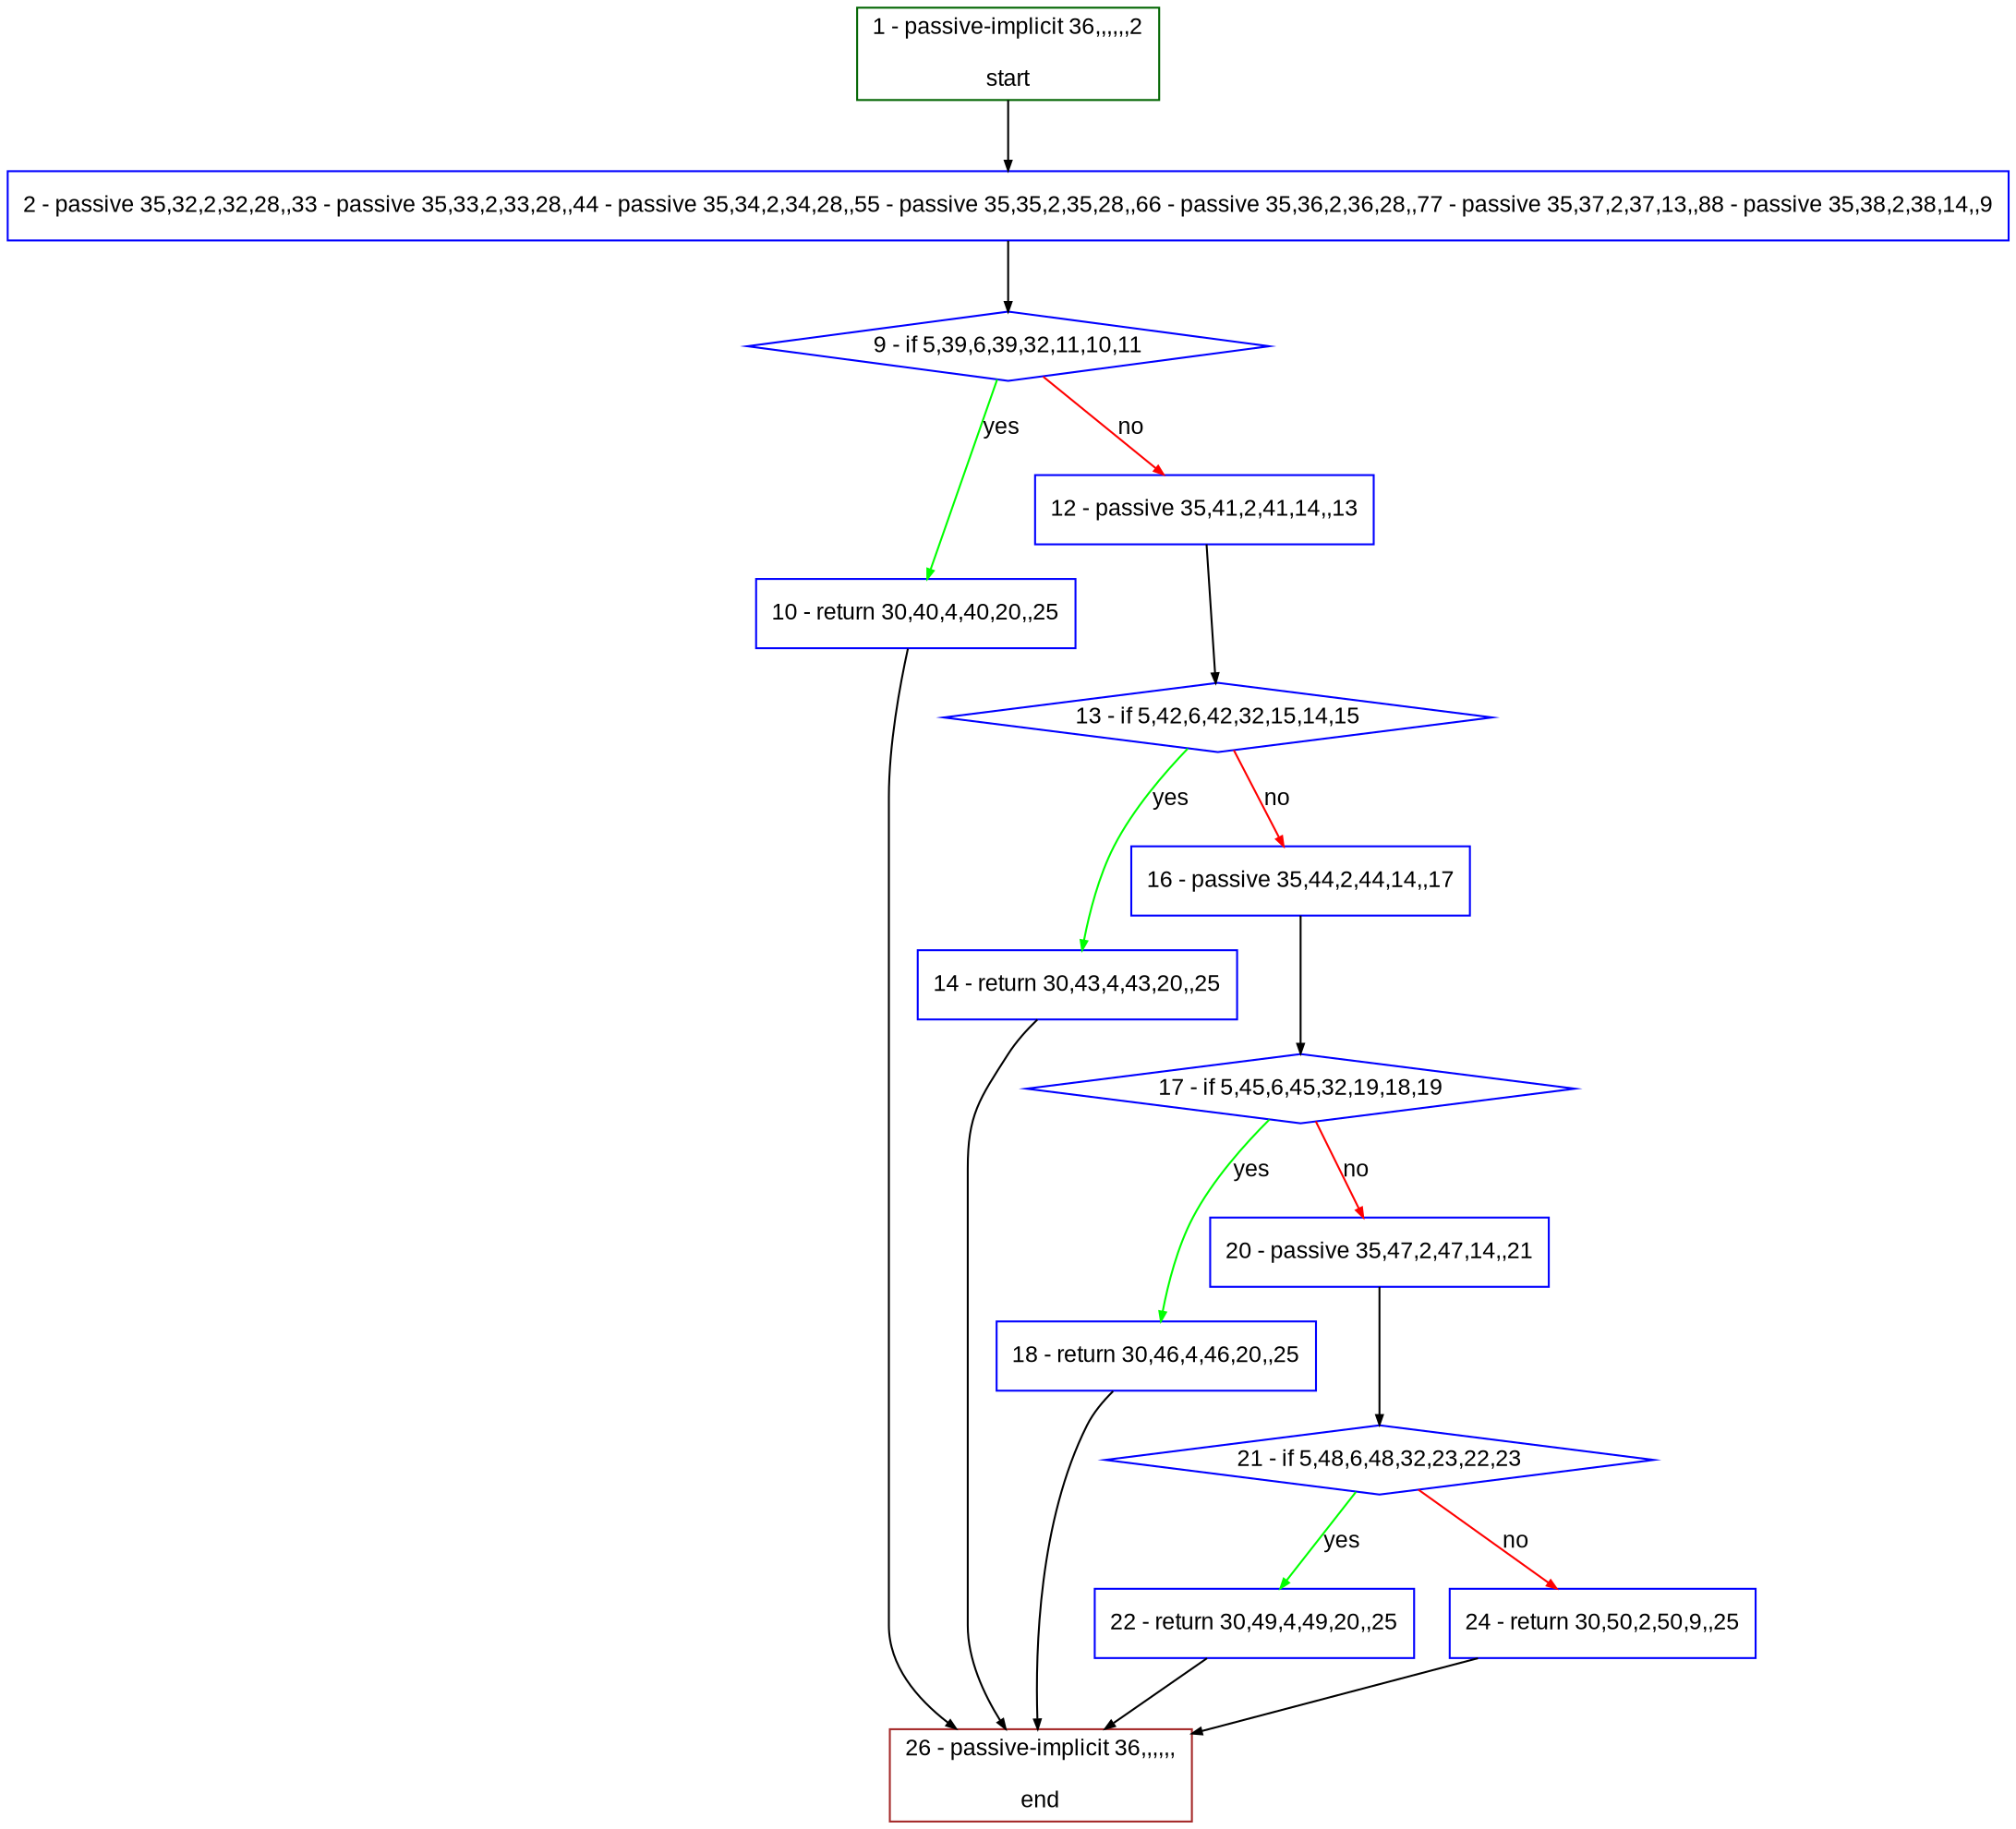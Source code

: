 digraph "" {
  graph [bgcolor="white", fillcolor="#FFFFCC", pack="true", packmode="clust", fontname="Arial", label="", fontsize="12", compound="true", style="rounded,filled"];
  node [node_initialized="no", fillcolor="white", fontname="Arial", label="", color="grey", fontsize="12", fixedsize="false", compound="true", shape="rectangle", style="filled"];
  edge [arrowtail="none", lhead="", fontcolor="black", fontname="Arial", label="", color="black", fontsize="12", arrowhead="normal", arrowsize="0.5", compound="true", ltail="", dir="forward"];
  __N1 [fillcolor="#ffffff", label="2 - passive 35,32,2,32,28,,33 - passive 35,33,2,33,28,,44 - passive 35,34,2,34,28,,55 - passive 35,35,2,35,28,,66 - passive 35,36,2,36,28,,77 - passive 35,37,2,37,13,,88 - passive 35,38,2,38,14,,9", color="#0000ff", shape="box", style="filled"];
  __N2 [fillcolor="#ffffff", label="1 - passive-implicit 36,,,,,,2\n\nstart", color="#006400", shape="box", style="filled"];
  __N3 [fillcolor="#ffffff", label="9 - if 5,39,6,39,32,11,10,11", color="#0000ff", shape="diamond", style="filled"];
  __N4 [fillcolor="#ffffff", label="10 - return 30,40,4,40,20,,25", color="#0000ff", shape="box", style="filled"];
  __N5 [fillcolor="#ffffff", label="12 - passive 35,41,2,41,14,,13", color="#0000ff", shape="box", style="filled"];
  __N6 [fillcolor="#ffffff", label="26 - passive-implicit 36,,,,,,\n\nend", color="#a52a2a", shape="box", style="filled"];
  __N7 [fillcolor="#ffffff", label="13 - if 5,42,6,42,32,15,14,15", color="#0000ff", shape="diamond", style="filled"];
  __N8 [fillcolor="#ffffff", label="14 - return 30,43,4,43,20,,25", color="#0000ff", shape="box", style="filled"];
  __N9 [fillcolor="#ffffff", label="16 - passive 35,44,2,44,14,,17", color="#0000ff", shape="box", style="filled"];
  __N10 [fillcolor="#ffffff", label="17 - if 5,45,6,45,32,19,18,19", color="#0000ff", shape="diamond", style="filled"];
  __N11 [fillcolor="#ffffff", label="18 - return 30,46,4,46,20,,25", color="#0000ff", shape="box", style="filled"];
  __N12 [fillcolor="#ffffff", label="20 - passive 35,47,2,47,14,,21", color="#0000ff", shape="box", style="filled"];
  __N13 [fillcolor="#ffffff", label="21 - if 5,48,6,48,32,23,22,23", color="#0000ff", shape="diamond", style="filled"];
  __N14 [fillcolor="#ffffff", label="22 - return 30,49,4,49,20,,25", color="#0000ff", shape="box", style="filled"];
  __N15 [fillcolor="#ffffff", label="24 - return 30,50,2,50,9,,25", color="#0000ff", shape="box", style="filled"];
  __N2 -> __N1 [arrowtail="none", color="#000000", label="", arrowhead="normal", dir="forward"];
  __N1 -> __N3 [arrowtail="none", color="#000000", label="", arrowhead="normal", dir="forward"];
  __N3 -> __N4 [arrowtail="none", color="#00ff00", label="yes", arrowhead="normal", dir="forward"];
  __N3 -> __N5 [arrowtail="none", color="#ff0000", label="no", arrowhead="normal", dir="forward"];
  __N4 -> __N6 [arrowtail="none", color="#000000", label="", arrowhead="normal", dir="forward"];
  __N5 -> __N7 [arrowtail="none", color="#000000", label="", arrowhead="normal", dir="forward"];
  __N7 -> __N8 [arrowtail="none", color="#00ff00", label="yes", arrowhead="normal", dir="forward"];
  __N7 -> __N9 [arrowtail="none", color="#ff0000", label="no", arrowhead="normal", dir="forward"];
  __N8 -> __N6 [arrowtail="none", color="#000000", label="", arrowhead="normal", dir="forward"];
  __N9 -> __N10 [arrowtail="none", color="#000000", label="", arrowhead="normal", dir="forward"];
  __N10 -> __N11 [arrowtail="none", color="#00ff00", label="yes", arrowhead="normal", dir="forward"];
  __N10 -> __N12 [arrowtail="none", color="#ff0000", label="no", arrowhead="normal", dir="forward"];
  __N11 -> __N6 [arrowtail="none", color="#000000", label="", arrowhead="normal", dir="forward"];
  __N12 -> __N13 [arrowtail="none", color="#000000", label="", arrowhead="normal", dir="forward"];
  __N13 -> __N14 [arrowtail="none", color="#00ff00", label="yes", arrowhead="normal", dir="forward"];
  __N13 -> __N15 [arrowtail="none", color="#ff0000", label="no", arrowhead="normal", dir="forward"];
  __N14 -> __N6 [arrowtail="none", color="#000000", label="", arrowhead="normal", dir="forward"];
  __N15 -> __N6 [arrowtail="none", color="#000000", label="", arrowhead="normal", dir="forward"];
}
